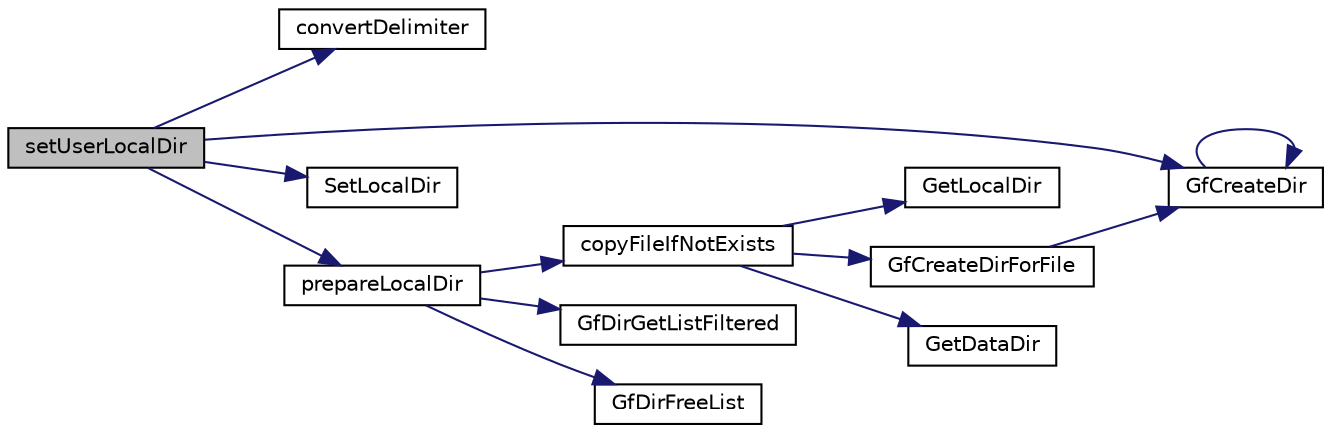 digraph "setUserLocalDir"
{
  edge [fontname="Helvetica",fontsize="10",labelfontname="Helvetica",labelfontsize="10"];
  node [fontname="Helvetica",fontsize="10",shape=record];
  rankdir="LR";
  Node1 [label="setUserLocalDir",height=0.2,width=0.4,color="black", fillcolor="grey75", style="filled", fontcolor="black"];
  Node1 -> Node2 [color="midnightblue",fontsize="10",style="solid",fontname="Helvetica"];
  Node2 [label="convertDelimiter",height=0.2,width=0.4,color="black", fillcolor="white", style="filled",URL="$windows_2main_8cpp.html#a09cc5ff2230c80ae129e88a6c5eef8f2"];
  Node1 -> Node3 [color="midnightblue",fontsize="10",style="solid",fontname="Helvetica"];
  Node3 [label="GfCreateDir",height=0.2,width=0.4,color="black", fillcolor="white", style="filled",URL="$tgf_8cpp.html#a4ace7663701434fc0b5e11711c3a6478",tooltip="Create directory for given path recursively, so all missing parent directories are created as well..."];
  Node3 -> Node3 [color="midnightblue",fontsize="10",style="solid",fontname="Helvetica"];
  Node1 -> Node4 [color="midnightblue",fontsize="10",style="solid",fontname="Helvetica"];
  Node4 [label="SetLocalDir",height=0.2,width=0.4,color="black", fillcolor="white", style="filled",URL="$tgf_8cpp.html#a3b805e874447210bec05e3125e431e97"];
  Node1 -> Node5 [color="midnightblue",fontsize="10",style="solid",fontname="Helvetica"];
  Node5 [label="prepareLocalDir",height=0.2,width=0.4,color="black", fillcolor="white", style="filled",URL="$windows_2main_8cpp.html#a5620a1e9bff26cf7b0840b33710b26dc"];
  Node5 -> Node6 [color="midnightblue",fontsize="10",style="solid",fontname="Helvetica"];
  Node6 [label="copyFileIfNotExists",height=0.2,width=0.4,color="black", fillcolor="white", style="filled",URL="$windows_2main_8cpp.html#a3686c86abdb33b33ca024a4c2be7d628"];
  Node6 -> Node7 [color="midnightblue",fontsize="10",style="solid",fontname="Helvetica"];
  Node7 [label="GetLocalDir",height=0.2,width=0.4,color="black", fillcolor="white", style="filled",URL="$tgf_8cpp.html#ae34eae3991aacabaf9c64025449d8c87"];
  Node6 -> Node8 [color="midnightblue",fontsize="10",style="solid",fontname="Helvetica"];
  Node8 [label="GfCreateDirForFile",height=0.2,width=0.4,color="black", fillcolor="white", style="filled",URL="$tgf_8cpp.html#a9fd45dff58c64fdf70b9697a2cdf1bd1",tooltip="Create directory for given file path recursively, so all missing parent directories are created as we..."];
  Node8 -> Node3 [color="midnightblue",fontsize="10",style="solid",fontname="Helvetica"];
  Node6 -> Node9 [color="midnightblue",fontsize="10",style="solid",fontname="Helvetica"];
  Node9 [label="GetDataDir",height=0.2,width=0.4,color="black", fillcolor="white", style="filled",URL="$tgf_8cpp.html#a8da3bb990f9a7f989debae89ee819751"];
  Node5 -> Node10 [color="midnightblue",fontsize="10",style="solid",fontname="Helvetica"];
  Node10 [label="GfDirGetListFiltered",height=0.2,width=0.4,color="black", fillcolor="white", style="filled",URL="$group__dir.html#ga7d012669960c6c8c49f90aeea72bd2db",tooltip="Get the list of files with matching suffix of a given directory. "];
  Node5 -> Node11 [color="midnightblue",fontsize="10",style="solid",fontname="Helvetica"];
  Node11 [label="GfDirFreeList",height=0.2,width=0.4,color="black", fillcolor="white", style="filled",URL="$group__dir.html#ga3122d776c26e7f7fcd73718e2dd7a9c2",tooltip="Free a directory list. "];
}
